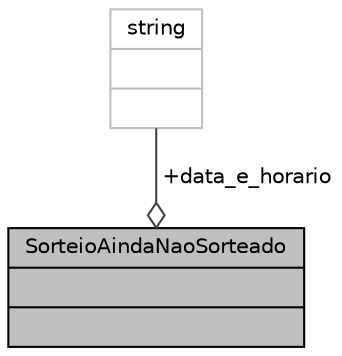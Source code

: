 digraph "SorteioAindaNaoSorteado"
{
 // LATEX_PDF_SIZE
  edge [fontname="Helvetica",fontsize="10",labelfontname="Helvetica",labelfontsize="10"];
  node [fontname="Helvetica",fontsize="10",shape=record];
  Node1 [label="{SorteioAindaNaoSorteado\n||}",height=0.2,width=0.4,color="black", fillcolor="grey75", style="filled", fontcolor="black",tooltip="Estrutura para representar uma exceção de sorteio ainda não realizado."];
  Node2 -> Node1 [color="grey25",fontsize="10",style="solid",label=" +data_e_horario" ,arrowhead="odiamond",fontname="Helvetica"];
  Node2 [label="{string\n||}",height=0.2,width=0.4,color="grey75", fillcolor="white", style="filled",tooltip=" "];
}
